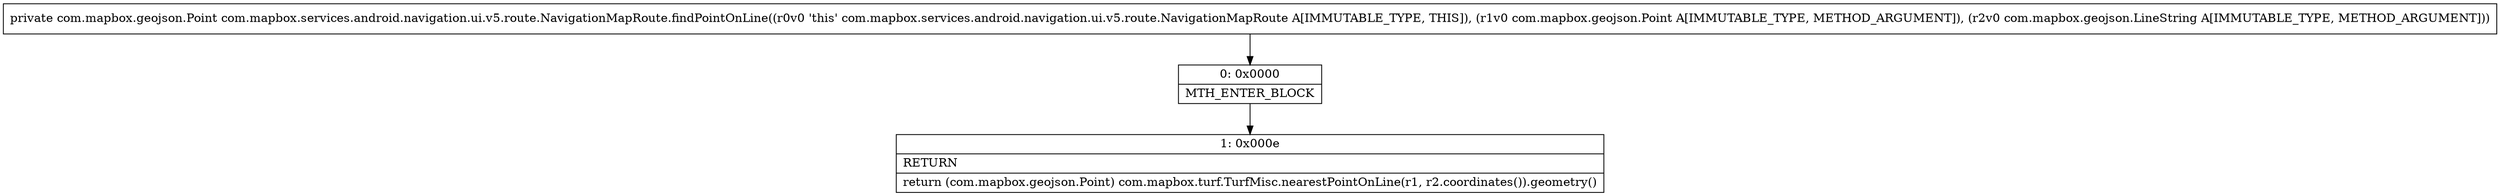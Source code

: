 digraph "CFG forcom.mapbox.services.android.navigation.ui.v5.route.NavigationMapRoute.findPointOnLine(Lcom\/mapbox\/geojson\/Point;Lcom\/mapbox\/geojson\/LineString;)Lcom\/mapbox\/geojson\/Point;" {
Node_0 [shape=record,label="{0\:\ 0x0000|MTH_ENTER_BLOCK\l}"];
Node_1 [shape=record,label="{1\:\ 0x000e|RETURN\l|return (com.mapbox.geojson.Point) com.mapbox.turf.TurfMisc.nearestPointOnLine(r1, r2.coordinates()).geometry()\l}"];
MethodNode[shape=record,label="{private com.mapbox.geojson.Point com.mapbox.services.android.navigation.ui.v5.route.NavigationMapRoute.findPointOnLine((r0v0 'this' com.mapbox.services.android.navigation.ui.v5.route.NavigationMapRoute A[IMMUTABLE_TYPE, THIS]), (r1v0 com.mapbox.geojson.Point A[IMMUTABLE_TYPE, METHOD_ARGUMENT]), (r2v0 com.mapbox.geojson.LineString A[IMMUTABLE_TYPE, METHOD_ARGUMENT])) }"];
MethodNode -> Node_0;
Node_0 -> Node_1;
}

